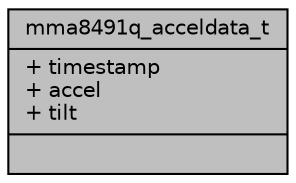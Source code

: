 digraph "mma8491q_acceldata_t"
{
  edge [fontname="Helvetica",fontsize="10",labelfontname="Helvetica",labelfontsize="10"];
  node [fontname="Helvetica",fontsize="10",shape=record];
  Node1 [label="{mma8491q_acceldata_t\n|+ timestamp\l+ accel\l+ tilt\l|}",height=0.2,width=0.4,color="black", fillcolor="grey75", style="filled", fontcolor="black"];
}

